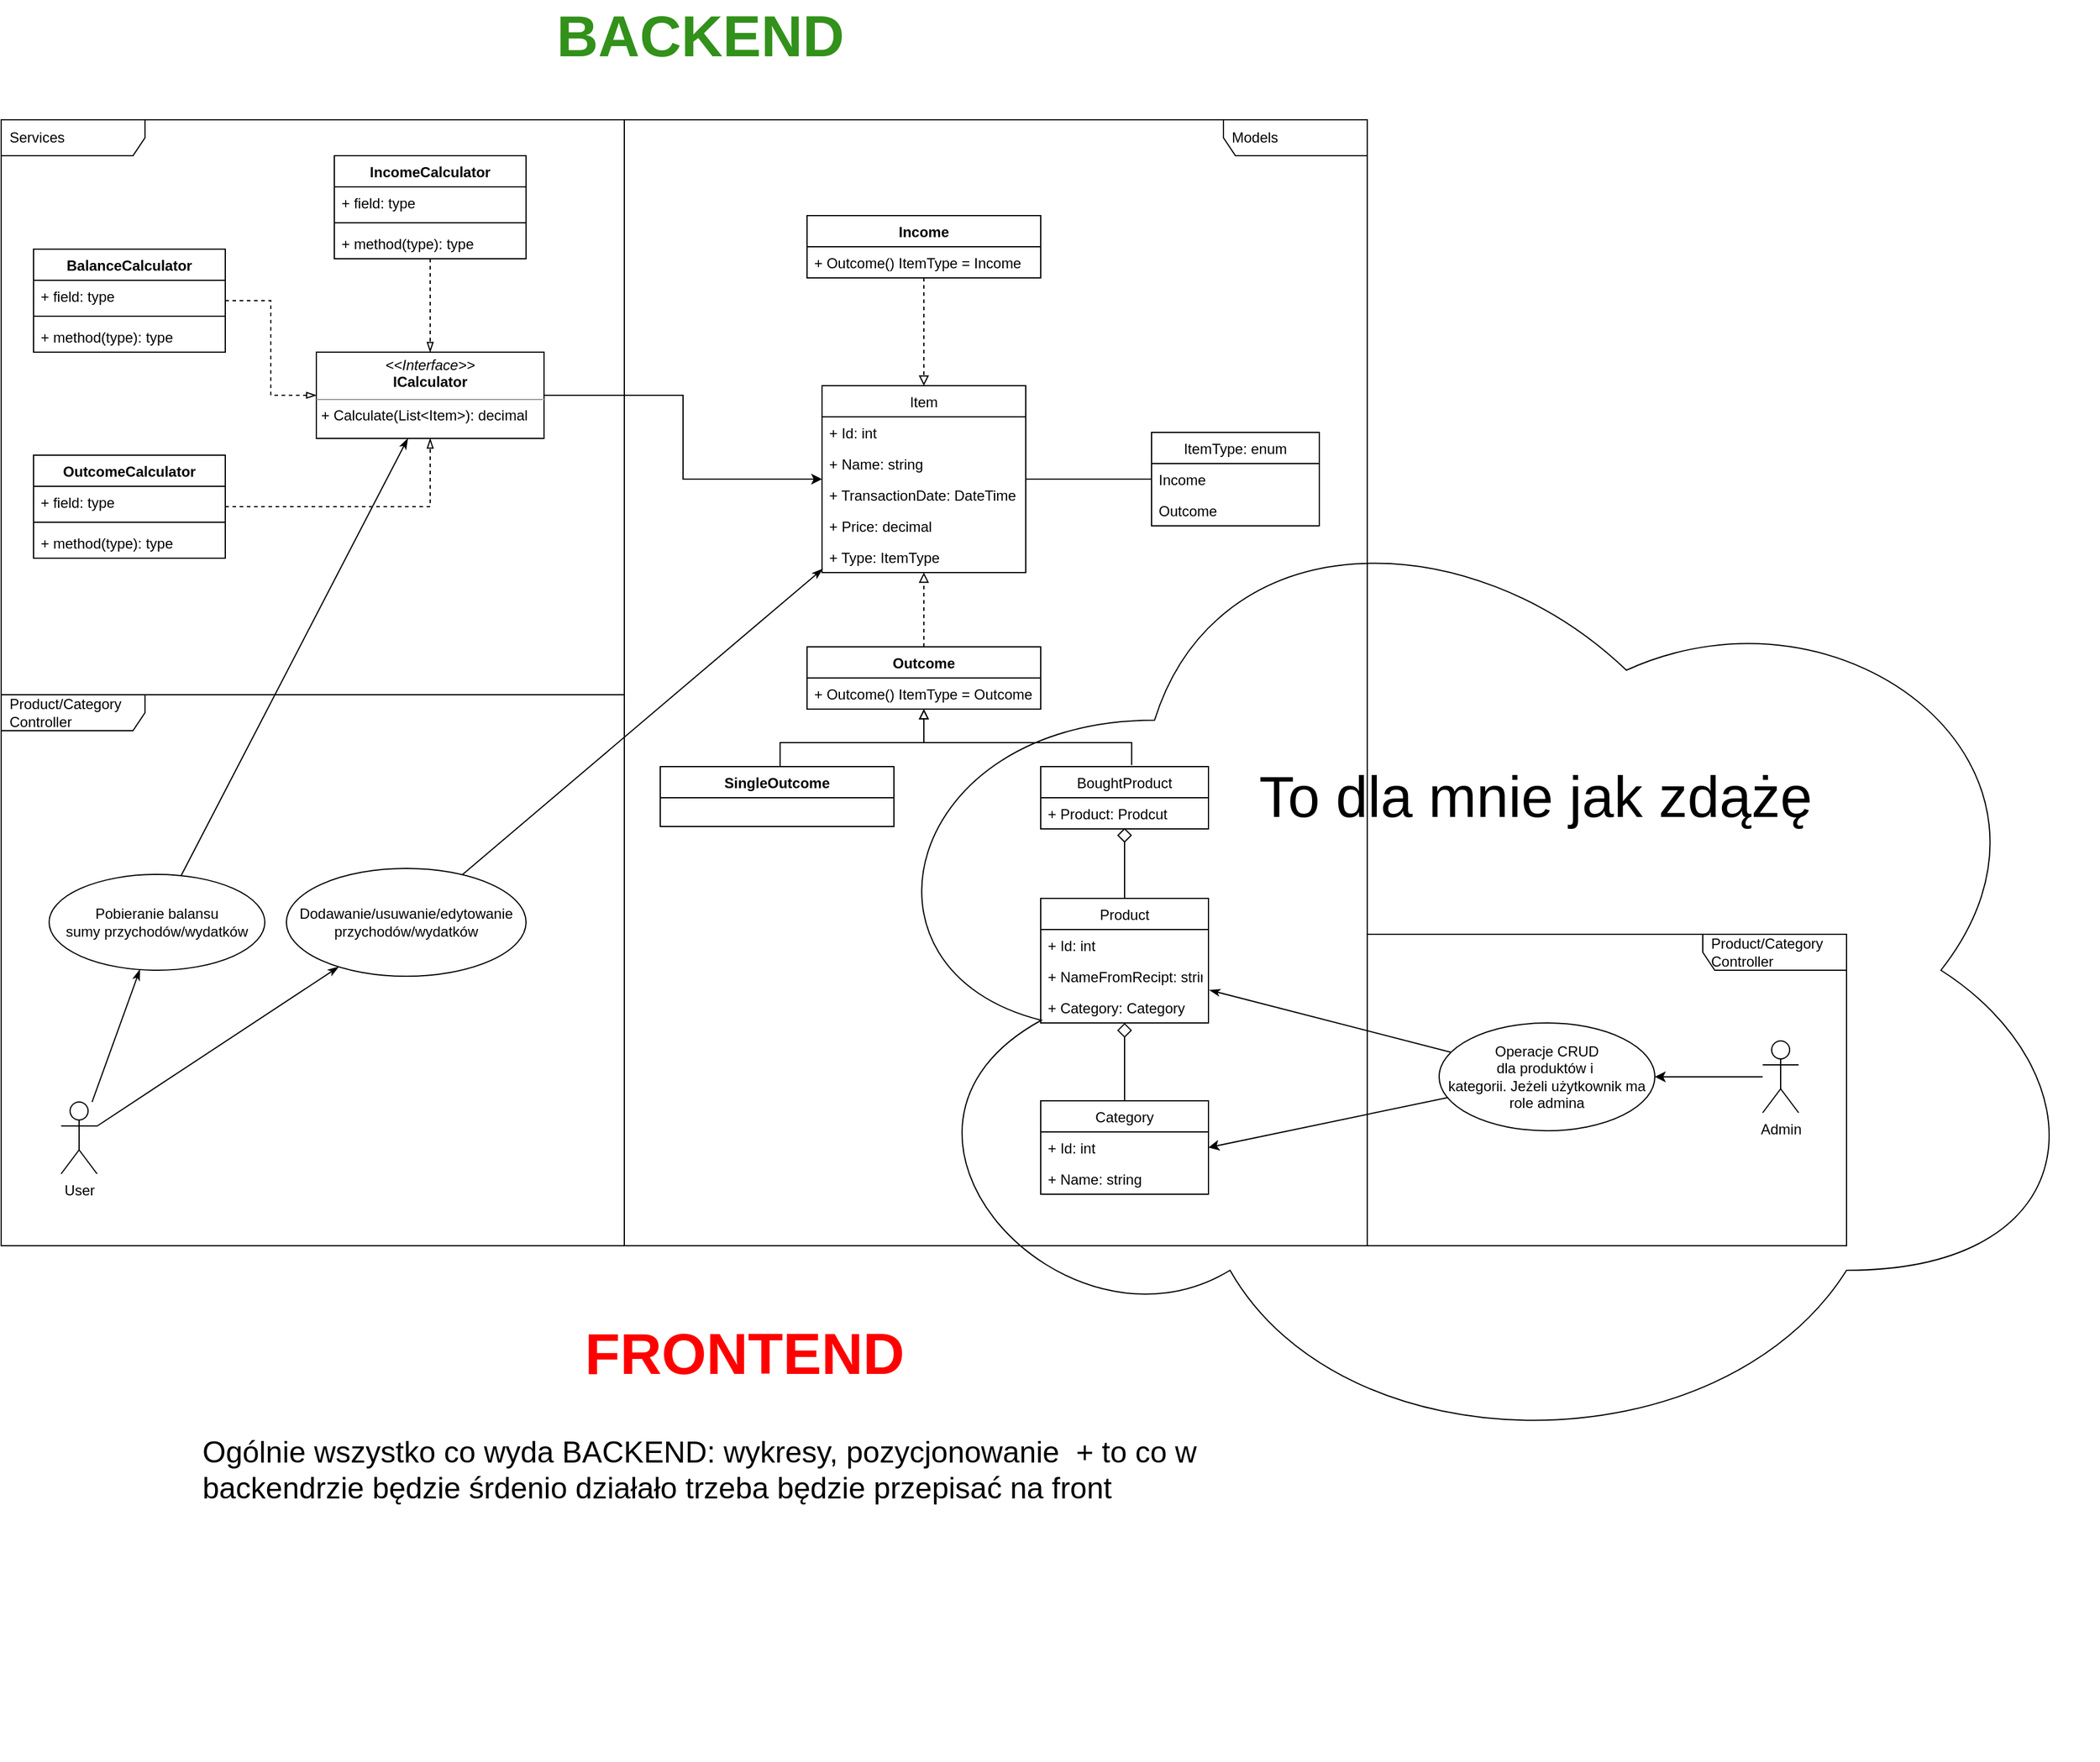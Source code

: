 <mxfile version="20.0.1" type="device"><diagram id="sAoMRF4t1LW-K3BaPJ_5" name="Page-1"><mxGraphModel dx="1311" dy="783" grid="1" gridSize="10" guides="1" tooltips="1" connect="1" arrows="1" fold="1" page="1" pageScale="1" pageWidth="827" pageHeight="1169" math="0" shadow="0"><root><mxCell id="0"/><mxCell id="1" parent="0"/><mxCell id="rZtcJu8a-ZP88wpFxOxL-166" value="" style="ellipse;shape=cloud;whiteSpace=wrap;html=1;glass=0;fontSize=48;fontColor=#000000;fillColor=default;" vertex="1" parent="1"><mxGeometry x="180" y="642.5" width="1050" height="835" as="geometry"/></mxCell><mxCell id="rZtcJu8a-ZP88wpFxOxL-131" value="Product/Category Controller" style="shape=umlFrame;whiteSpace=wrap;html=1;width=120;height=30;boundedLbl=1;verticalAlign=middle;align=left;spacingLeft=5;glass=0;fillColor=default;direction=east;flipV=0;flipH=1;" vertex="1" parent="1"><mxGeometry x="620" y="1030" width="400" height="260" as="geometry"/></mxCell><mxCell id="rZtcJu8a-ZP88wpFxOxL-97" value="Services" style="shape=umlFrame;whiteSpace=wrap;html=1;width=120;height=30;boundedLbl=1;verticalAlign=middle;align=left;spacingLeft=5;glass=0;fillColor=default;" vertex="1" parent="1"><mxGeometry x="-520" y="350" width="520" height="940" as="geometry"/></mxCell><mxCell id="rZtcJu8a-ZP88wpFxOxL-96" value="Models" style="shape=umlFrame;whiteSpace=wrap;html=1;width=120;height=30;boundedLbl=1;verticalAlign=middle;align=left;spacingLeft=5;glass=0;flipV=0;flipH=1;" vertex="1" parent="1"><mxGeometry y="350" width="620" height="940" as="geometry"/></mxCell><mxCell id="rZtcJu8a-ZP88wpFxOxL-35" style="edgeStyle=orthogonalEdgeStyle;rounded=0;orthogonalLoop=1;jettySize=auto;html=1;exitX=0.5;exitY=0;exitDx=0;exitDy=0;endArrow=block;endFill=0;dashed=1;" edge="1" parent="1" source="rZtcJu8a-ZP88wpFxOxL-36" target="rZtcJu8a-ZP88wpFxOxL-19"><mxGeometry relative="1" as="geometry"><mxPoint x="250" y="780" as="sourcePoint"/></mxGeometry></mxCell><mxCell id="rZtcJu8a-ZP88wpFxOxL-104" style="edgeStyle=orthogonalEdgeStyle;rounded=0;orthogonalLoop=1;jettySize=auto;html=1;startArrow=none;startFill=0;endArrow=classic;endFill=1;startSize=6;endSize=6;exitX=1;exitY=0.5;exitDx=0;exitDy=0;" edge="1" parent="1" source="rZtcJu8a-ZP88wpFxOxL-101" target="rZtcJu8a-ZP88wpFxOxL-19"><mxGeometry relative="1" as="geometry"/></mxCell><mxCell id="rZtcJu8a-ZP88wpFxOxL-19" value="Item" style="swimlane;fontStyle=0;childLayout=stackLayout;horizontal=1;startSize=26;fillColor=none;horizontalStack=0;resizeParent=1;resizeParentMax=0;resizeLast=0;collapsible=1;marginBottom=0;swimlaneLine=1;glass=0;" vertex="1" parent="1"><mxGeometry x="165" y="572" width="170" height="156" as="geometry"><mxRectangle x="180" y="585" width="60" height="26" as="alternateBounds"/></mxGeometry></mxCell><mxCell id="rZtcJu8a-ZP88wpFxOxL-20" value="+ Id: int" style="text;strokeColor=none;fillColor=none;align=left;verticalAlign=top;spacingLeft=4;spacingRight=4;overflow=hidden;rotatable=0;points=[[0,0.5],[1,0.5]];portConstraint=eastwest;" vertex="1" parent="rZtcJu8a-ZP88wpFxOxL-19"><mxGeometry y="26" width="170" height="26" as="geometry"/></mxCell><mxCell id="rZtcJu8a-ZP88wpFxOxL-21" value="+ Name: string" style="text;strokeColor=none;fillColor=none;align=left;verticalAlign=top;spacingLeft=4;spacingRight=4;overflow=hidden;rotatable=0;points=[[0,0.5],[1,0.5]];portConstraint=eastwest;" vertex="1" parent="rZtcJu8a-ZP88wpFxOxL-19"><mxGeometry y="52" width="170" height="26" as="geometry"/></mxCell><mxCell id="rZtcJu8a-ZP88wpFxOxL-95" value="+ TransactionDate: DateTime" style="text;strokeColor=none;fillColor=none;align=left;verticalAlign=top;spacingLeft=4;spacingRight=4;overflow=hidden;rotatable=0;points=[[0,0.5],[1,0.5]];portConstraint=eastwest;" vertex="1" parent="rZtcJu8a-ZP88wpFxOxL-19"><mxGeometry y="78" width="170" height="26" as="geometry"/></mxCell><mxCell id="rZtcJu8a-ZP88wpFxOxL-44" value="+ Price: decimal" style="text;strokeColor=none;fillColor=none;align=left;verticalAlign=top;spacingLeft=4;spacingRight=4;overflow=hidden;rotatable=0;points=[[0,0.5],[1,0.5]];portConstraint=eastwest;" vertex="1" parent="rZtcJu8a-ZP88wpFxOxL-19"><mxGeometry y="104" width="170" height="26" as="geometry"/></mxCell><mxCell id="rZtcJu8a-ZP88wpFxOxL-22" value="+ Type: ItemType" style="text;strokeColor=none;fillColor=none;align=left;verticalAlign=top;spacingLeft=4;spacingRight=4;overflow=hidden;rotatable=0;points=[[0,0.5],[1,0.5]];portConstraint=eastwest;" vertex="1" parent="rZtcJu8a-ZP88wpFxOxL-19"><mxGeometry y="130" width="170" height="26" as="geometry"/></mxCell><mxCell id="rZtcJu8a-ZP88wpFxOxL-23" value="ItemType: enum" style="swimlane;fontStyle=0;childLayout=stackLayout;horizontal=1;startSize=26;fillColor=none;horizontalStack=0;resizeParent=1;resizeParentMax=0;resizeLast=0;collapsible=1;marginBottom=0;" vertex="1" parent="1"><mxGeometry x="440" y="611" width="140" height="78" as="geometry"/></mxCell><mxCell id="rZtcJu8a-ZP88wpFxOxL-25" value="Income" style="text;strokeColor=none;fillColor=none;align=left;verticalAlign=top;spacingLeft=4;spacingRight=4;overflow=hidden;rotatable=0;points=[[0,0.5],[1,0.5]];portConstraint=eastwest;" vertex="1" parent="rZtcJu8a-ZP88wpFxOxL-23"><mxGeometry y="26" width="140" height="26" as="geometry"/></mxCell><mxCell id="rZtcJu8a-ZP88wpFxOxL-26" value="Outcome" style="text;strokeColor=none;fillColor=none;align=left;verticalAlign=top;spacingLeft=4;spacingRight=4;overflow=hidden;rotatable=0;points=[[0,0.5],[1,0.5]];portConstraint=eastwest;" vertex="1" parent="rZtcJu8a-ZP88wpFxOxL-23"><mxGeometry y="52" width="140" height="26" as="geometry"/></mxCell><mxCell id="rZtcJu8a-ZP88wpFxOxL-57" style="edgeStyle=orthogonalEdgeStyle;rounded=0;orthogonalLoop=1;jettySize=auto;html=1;endArrow=block;endFill=0;exitX=0.41;exitY=0;exitDx=0;exitDy=0;exitPerimeter=0;" edge="1" parent="1" source="rZtcJu8a-ZP88wpFxOxL-124" target="rZtcJu8a-ZP88wpFxOxL-36"><mxGeometry relative="1" as="geometry"><mxPoint x="82.5" y="890" as="sourcePoint"/><Array as="points"><mxPoint x="130" y="890"/><mxPoint x="130" y="870"/><mxPoint x="250" y="870"/></Array></mxGeometry></mxCell><mxCell id="rZtcJu8a-ZP88wpFxOxL-64" style="edgeStyle=orthogonalEdgeStyle;rounded=0;orthogonalLoop=1;jettySize=auto;html=1;endArrow=block;endFill=0;exitX=0.542;exitY=-0.023;exitDx=0;exitDy=0;exitPerimeter=0;" edge="1" parent="1" source="rZtcJu8a-ZP88wpFxOxL-58" target="rZtcJu8a-ZP88wpFxOxL-36"><mxGeometry relative="1" as="geometry"><Array as="points"><mxPoint x="423" y="870"/><mxPoint x="250" y="870"/></Array></mxGeometry></mxCell><mxCell id="rZtcJu8a-ZP88wpFxOxL-36" value="Outcome" style="swimlane;fontStyle=1;align=center;verticalAlign=top;childLayout=stackLayout;horizontal=1;startSize=26;horizontalStack=0;resizeParent=1;resizeParentMax=0;resizeLast=0;collapsible=1;marginBottom=0;" vertex="1" parent="1"><mxGeometry x="152.5" y="790" width="195" height="52" as="geometry"/></mxCell><mxCell id="rZtcJu8a-ZP88wpFxOxL-39" value="+ Outcome() ItemType = Outcome" style="text;strokeColor=none;fillColor=none;align=left;verticalAlign=top;spacingLeft=4;spacingRight=4;overflow=hidden;rotatable=0;points=[[0,0.5],[1,0.5]];portConstraint=eastwest;" vertex="1" parent="rZtcJu8a-ZP88wpFxOxL-36"><mxGeometry y="26" width="195" height="26" as="geometry"/></mxCell><mxCell id="rZtcJu8a-ZP88wpFxOxL-58" value="BoughtProduct" style="swimlane;fontStyle=0;childLayout=stackLayout;horizontal=1;startSize=26;fillColor=none;horizontalStack=0;resizeParent=1;resizeParentMax=0;resizeLast=0;collapsible=1;marginBottom=0;swimlaneLine=1;glass=0;" vertex="1" parent="1"><mxGeometry x="347.5" y="890" width="140" height="52" as="geometry"><mxRectangle x="180" y="585" width="60" height="26" as="alternateBounds"/></mxGeometry></mxCell><mxCell id="rZtcJu8a-ZP88wpFxOxL-60" value="+ Product: Prodcut" style="text;strokeColor=none;fillColor=none;align=left;verticalAlign=top;spacingLeft=4;spacingRight=4;overflow=hidden;rotatable=0;points=[[0,0.5],[1,0.5]];portConstraint=eastwest;" vertex="1" parent="rZtcJu8a-ZP88wpFxOxL-58"><mxGeometry y="26" width="140" height="26" as="geometry"/></mxCell><mxCell id="rZtcJu8a-ZP88wpFxOxL-65" value="Category" style="swimlane;fontStyle=0;childLayout=stackLayout;horizontal=1;startSize=26;fillColor=none;horizontalStack=0;resizeParent=1;resizeParentMax=0;resizeLast=0;collapsible=1;marginBottom=0;swimlaneLine=1;glass=0;" vertex="1" parent="1"><mxGeometry x="347.5" y="1169" width="140" height="78" as="geometry"><mxRectangle x="180" y="585" width="60" height="26" as="alternateBounds"/></mxGeometry></mxCell><mxCell id="rZtcJu8a-ZP88wpFxOxL-66" value="+ Id: int" style="text;strokeColor=none;fillColor=none;align=left;verticalAlign=top;spacingLeft=4;spacingRight=4;overflow=hidden;rotatable=0;points=[[0,0.5],[1,0.5]];portConstraint=eastwest;" vertex="1" parent="rZtcJu8a-ZP88wpFxOxL-65"><mxGeometry y="26" width="140" height="26" as="geometry"/></mxCell><mxCell id="rZtcJu8a-ZP88wpFxOxL-67" value="+ Name: string" style="text;strokeColor=none;fillColor=none;align=left;verticalAlign=top;spacingLeft=4;spacingRight=4;overflow=hidden;rotatable=0;points=[[0,0.5],[1,0.5]];portConstraint=eastwest;" vertex="1" parent="rZtcJu8a-ZP88wpFxOxL-65"><mxGeometry y="52" width="140" height="26" as="geometry"/></mxCell><mxCell id="rZtcJu8a-ZP88wpFxOxL-76" style="edgeStyle=orthogonalEdgeStyle;rounded=0;orthogonalLoop=1;jettySize=auto;html=1;endArrow=diamond;endFill=0;exitX=0.5;exitY=0;exitDx=0;exitDy=0;startArrow=none;startFill=0;endSize=10;startSize=10;" edge="1" parent="1" source="rZtcJu8a-ZP88wpFxOxL-65" target="rZtcJu8a-ZP88wpFxOxL-70"><mxGeometry relative="1" as="geometry"/></mxCell><mxCell id="rZtcJu8a-ZP88wpFxOxL-77" style="edgeStyle=orthogonalEdgeStyle;rounded=0;orthogonalLoop=1;jettySize=auto;html=1;entryX=0.5;entryY=0.968;entryDx=0;entryDy=0;entryPerimeter=0;startArrow=none;startFill=0;endArrow=diamond;endFill=0;startSize=10;endSize=10;" edge="1" parent="1" source="rZtcJu8a-ZP88wpFxOxL-70" target="rZtcJu8a-ZP88wpFxOxL-60"><mxGeometry relative="1" as="geometry"/></mxCell><mxCell id="rZtcJu8a-ZP88wpFxOxL-70" value="Product" style="swimlane;fontStyle=0;childLayout=stackLayout;horizontal=1;startSize=26;fillColor=none;horizontalStack=0;resizeParent=1;resizeParentMax=0;resizeLast=0;collapsible=1;marginBottom=0;swimlaneLine=1;glass=0;" vertex="1" parent="1"><mxGeometry x="347.5" y="1000" width="140" height="104" as="geometry"><mxRectangle x="180" y="585" width="60" height="26" as="alternateBounds"/></mxGeometry></mxCell><mxCell id="rZtcJu8a-ZP88wpFxOxL-71" value="+ Id: int" style="text;strokeColor=none;fillColor=none;align=left;verticalAlign=top;spacingLeft=4;spacingRight=4;overflow=hidden;rotatable=0;points=[[0,0.5],[1,0.5]];portConstraint=eastwest;" vertex="1" parent="rZtcJu8a-ZP88wpFxOxL-70"><mxGeometry y="26" width="140" height="26" as="geometry"/></mxCell><mxCell id="rZtcJu8a-ZP88wpFxOxL-72" value="+ NameFromRecipt: string" style="text;strokeColor=none;fillColor=none;align=left;verticalAlign=top;spacingLeft=4;spacingRight=4;overflow=hidden;rotatable=0;points=[[0,0.5],[1,0.5]];portConstraint=eastwest;" vertex="1" parent="rZtcJu8a-ZP88wpFxOxL-70"><mxGeometry y="52" width="140" height="26" as="geometry"/></mxCell><mxCell id="rZtcJu8a-ZP88wpFxOxL-74" value="+ Category: Category" style="text;strokeColor=none;fillColor=none;align=left;verticalAlign=top;spacingLeft=4;spacingRight=4;overflow=hidden;rotatable=0;points=[[0,0.5],[1,0.5]];portConstraint=eastwest;" vertex="1" parent="rZtcJu8a-ZP88wpFxOxL-70"><mxGeometry y="78" width="140" height="26" as="geometry"/></mxCell><mxCell id="rZtcJu8a-ZP88wpFxOxL-29" style="edgeStyle=orthogonalEdgeStyle;rounded=0;orthogonalLoop=1;jettySize=auto;html=1;endArrow=none;endFill=0;exitX=0;exitY=0.5;exitDx=0;exitDy=0;endSize=10;startSize=10;startArrow=none;startFill=0;" edge="1" parent="1" source="rZtcJu8a-ZP88wpFxOxL-25" target="rZtcJu8a-ZP88wpFxOxL-19"><mxGeometry relative="1" as="geometry"/></mxCell><mxCell id="rZtcJu8a-ZP88wpFxOxL-86" style="edgeStyle=orthogonalEdgeStyle;rounded=0;orthogonalLoop=1;jettySize=auto;html=1;entryX=0.5;entryY=0;entryDx=0;entryDy=0;startArrow=none;startFill=0;endArrow=block;endFill=0;startSize=6;endSize=6;dashed=1;" edge="1" parent="1" source="rZtcJu8a-ZP88wpFxOxL-84" target="rZtcJu8a-ZP88wpFxOxL-19"><mxGeometry relative="1" as="geometry"/></mxCell><mxCell id="rZtcJu8a-ZP88wpFxOxL-84" value="Income" style="swimlane;fontStyle=1;align=center;verticalAlign=top;childLayout=stackLayout;horizontal=1;startSize=26;horizontalStack=0;resizeParent=1;resizeParentMax=0;resizeLast=0;collapsible=1;marginBottom=0;" vertex="1" parent="1"><mxGeometry x="152.5" y="430" width="195" height="52" as="geometry"/></mxCell><mxCell id="rZtcJu8a-ZP88wpFxOxL-85" value="+ Outcome() ItemType = Income" style="text;strokeColor=none;fillColor=none;align=left;verticalAlign=top;spacingLeft=4;spacingRight=4;overflow=hidden;rotatable=0;points=[[0,0.5],[1,0.5]];portConstraint=eastwest;" vertex="1" parent="rZtcJu8a-ZP88wpFxOxL-84"><mxGeometry y="26" width="195" height="26" as="geometry"/></mxCell><mxCell id="rZtcJu8a-ZP88wpFxOxL-101" value="&lt;p style=&quot;margin:0px;margin-top:4px;text-align:center;&quot;&gt;&lt;i&gt;&amp;lt;&amp;lt;Interface&amp;gt;&amp;gt;&lt;/i&gt;&lt;br&gt;&lt;b&gt;ICalculator&lt;/b&gt;&lt;/p&gt;&lt;hr size=&quot;1&quot;&gt;&lt;p style=&quot;margin:0px;margin-left:4px;&quot;&gt;+ Calculate(List&amp;lt;Item&amp;gt;): decimal&lt;br&gt;&lt;/p&gt;" style="verticalAlign=top;align=left;overflow=fill;fontSize=12;fontFamily=Helvetica;html=1;glass=0;fillColor=default;" vertex="1" parent="1"><mxGeometry x="-257" y="544" width="190" height="72" as="geometry"/></mxCell><mxCell id="rZtcJu8a-ZP88wpFxOxL-123" style="edgeStyle=orthogonalEdgeStyle;rounded=0;orthogonalLoop=1;jettySize=auto;html=1;startArrow=none;startFill=0;endArrow=blockThin;endFill=0;startSize=6;endSize=6;dashed=1;" edge="1" parent="1" source="rZtcJu8a-ZP88wpFxOxL-105" target="rZtcJu8a-ZP88wpFxOxL-101"><mxGeometry relative="1" as="geometry"/></mxCell><mxCell id="rZtcJu8a-ZP88wpFxOxL-105" value="BalanceCalculator" style="swimlane;fontStyle=1;align=center;verticalAlign=top;childLayout=stackLayout;horizontal=1;startSize=26;horizontalStack=0;resizeParent=1;resizeParentMax=0;resizeLast=0;collapsible=1;marginBottom=0;glass=0;fillColor=default;" vertex="1" parent="1"><mxGeometry x="-493" y="458" width="160" height="86" as="geometry"/></mxCell><mxCell id="rZtcJu8a-ZP88wpFxOxL-106" value="+ field: type" style="text;strokeColor=none;fillColor=none;align=left;verticalAlign=top;spacingLeft=4;spacingRight=4;overflow=hidden;rotatable=0;points=[[0,0.5],[1,0.5]];portConstraint=eastwest;glass=0;" vertex="1" parent="rZtcJu8a-ZP88wpFxOxL-105"><mxGeometry y="26" width="160" height="26" as="geometry"/></mxCell><mxCell id="rZtcJu8a-ZP88wpFxOxL-107" value="" style="line;strokeWidth=1;fillColor=none;align=left;verticalAlign=middle;spacingTop=-1;spacingLeft=3;spacingRight=3;rotatable=0;labelPosition=right;points=[];portConstraint=eastwest;glass=0;" vertex="1" parent="rZtcJu8a-ZP88wpFxOxL-105"><mxGeometry y="52" width="160" height="8" as="geometry"/></mxCell><mxCell id="rZtcJu8a-ZP88wpFxOxL-108" value="+ method(type): type" style="text;strokeColor=none;fillColor=none;align=left;verticalAlign=top;spacingLeft=4;spacingRight=4;overflow=hidden;rotatable=0;points=[[0,0.5],[1,0.5]];portConstraint=eastwest;glass=0;" vertex="1" parent="rZtcJu8a-ZP88wpFxOxL-105"><mxGeometry y="60" width="160" height="26" as="geometry"/></mxCell><mxCell id="rZtcJu8a-ZP88wpFxOxL-122" style="edgeStyle=orthogonalEdgeStyle;rounded=0;orthogonalLoop=1;jettySize=auto;html=1;entryX=0.5;entryY=0;entryDx=0;entryDy=0;startArrow=none;startFill=0;endArrow=blockThin;endFill=0;startSize=6;endSize=6;dashed=1;" edge="1" parent="1" source="rZtcJu8a-ZP88wpFxOxL-109" target="rZtcJu8a-ZP88wpFxOxL-101"><mxGeometry relative="1" as="geometry"/></mxCell><mxCell id="rZtcJu8a-ZP88wpFxOxL-109" value="IncomeCalculator" style="swimlane;fontStyle=1;align=center;verticalAlign=top;childLayout=stackLayout;horizontal=1;startSize=26;horizontalStack=0;resizeParent=1;resizeParentMax=0;resizeLast=0;collapsible=1;marginBottom=0;glass=0;fillColor=default;" vertex="1" parent="1"><mxGeometry x="-242" y="380" width="160" height="86" as="geometry"/></mxCell><mxCell id="rZtcJu8a-ZP88wpFxOxL-110" value="+ field: type" style="text;strokeColor=none;fillColor=none;align=left;verticalAlign=top;spacingLeft=4;spacingRight=4;overflow=hidden;rotatable=0;points=[[0,0.5],[1,0.5]];portConstraint=eastwest;glass=0;" vertex="1" parent="rZtcJu8a-ZP88wpFxOxL-109"><mxGeometry y="26" width="160" height="26" as="geometry"/></mxCell><mxCell id="rZtcJu8a-ZP88wpFxOxL-111" value="" style="line;strokeWidth=1;fillColor=none;align=left;verticalAlign=middle;spacingTop=-1;spacingLeft=3;spacingRight=3;rotatable=0;labelPosition=right;points=[];portConstraint=eastwest;glass=0;" vertex="1" parent="rZtcJu8a-ZP88wpFxOxL-109"><mxGeometry y="52" width="160" height="8" as="geometry"/></mxCell><mxCell id="rZtcJu8a-ZP88wpFxOxL-112" value="+ method(type): type" style="text;strokeColor=none;fillColor=none;align=left;verticalAlign=top;spacingLeft=4;spacingRight=4;overflow=hidden;rotatable=0;points=[[0,0.5],[1,0.5]];portConstraint=eastwest;glass=0;" vertex="1" parent="rZtcJu8a-ZP88wpFxOxL-109"><mxGeometry y="60" width="160" height="26" as="geometry"/></mxCell><mxCell id="rZtcJu8a-ZP88wpFxOxL-121" style="edgeStyle=orthogonalEdgeStyle;rounded=0;orthogonalLoop=1;jettySize=auto;html=1;startArrow=none;startFill=0;endArrow=blockThin;endFill=0;startSize=6;endSize=6;dashed=1;" edge="1" parent="1" source="rZtcJu8a-ZP88wpFxOxL-113" target="rZtcJu8a-ZP88wpFxOxL-101"><mxGeometry relative="1" as="geometry"/></mxCell><mxCell id="rZtcJu8a-ZP88wpFxOxL-113" value="OutcomeCalculator" style="swimlane;fontStyle=1;align=center;verticalAlign=top;childLayout=stackLayout;horizontal=1;startSize=26;horizontalStack=0;resizeParent=1;resizeParentMax=0;resizeLast=0;collapsible=1;marginBottom=0;glass=0;fillColor=default;" vertex="1" parent="1"><mxGeometry x="-493" y="630" width="160" height="86" as="geometry"/></mxCell><mxCell id="rZtcJu8a-ZP88wpFxOxL-114" value="+ field: type" style="text;strokeColor=none;fillColor=none;align=left;verticalAlign=top;spacingLeft=4;spacingRight=4;overflow=hidden;rotatable=0;points=[[0,0.5],[1,0.5]];portConstraint=eastwest;glass=0;" vertex="1" parent="rZtcJu8a-ZP88wpFxOxL-113"><mxGeometry y="26" width="160" height="26" as="geometry"/></mxCell><mxCell id="rZtcJu8a-ZP88wpFxOxL-115" value="" style="line;strokeWidth=1;fillColor=none;align=left;verticalAlign=middle;spacingTop=-1;spacingLeft=3;spacingRight=3;rotatable=0;labelPosition=right;points=[];portConstraint=eastwest;glass=0;" vertex="1" parent="rZtcJu8a-ZP88wpFxOxL-113"><mxGeometry y="52" width="160" height="8" as="geometry"/></mxCell><mxCell id="rZtcJu8a-ZP88wpFxOxL-116" value="+ method(type): type" style="text;strokeColor=none;fillColor=none;align=left;verticalAlign=top;spacingLeft=4;spacingRight=4;overflow=hidden;rotatable=0;points=[[0,0.5],[1,0.5]];portConstraint=eastwest;glass=0;" vertex="1" parent="rZtcJu8a-ZP88wpFxOxL-113"><mxGeometry y="60" width="160" height="26" as="geometry"/></mxCell><mxCell id="rZtcJu8a-ZP88wpFxOxL-124" value="SingleOutcome" style="swimlane;fontStyle=1;align=center;verticalAlign=top;childLayout=stackLayout;horizontal=1;startSize=26;horizontalStack=0;resizeParent=1;resizeParentMax=0;resizeLast=0;collapsible=1;marginBottom=0;" vertex="1" parent="1"><mxGeometry x="30" y="890" width="195" height="50" as="geometry"/></mxCell><mxCell id="rZtcJu8a-ZP88wpFxOxL-137" style="rounded=0;orthogonalLoop=1;jettySize=auto;html=1;entryX=1;entryY=0.5;entryDx=0;entryDy=0;startArrow=none;startFill=0;endArrow=classic;endFill=1;startSize=6;endSize=6;" edge="1" parent="1" source="rZtcJu8a-ZP88wpFxOxL-127" target="rZtcJu8a-ZP88wpFxOxL-136"><mxGeometry relative="1" as="geometry"/></mxCell><mxCell id="rZtcJu8a-ZP88wpFxOxL-127" value="Admin" style="shape=umlActor;verticalLabelPosition=bottom;verticalAlign=top;html=1;glass=0;fillColor=default;" vertex="1" parent="1"><mxGeometry x="950" y="1119" width="30" height="60" as="geometry"/></mxCell><mxCell id="rZtcJu8a-ZP88wpFxOxL-138" style="edgeStyle=none;rounded=0;orthogonalLoop=1;jettySize=auto;html=1;entryX=1;entryY=0.5;entryDx=0;entryDy=0;startArrow=none;startFill=0;endArrow=classic;endFill=1;startSize=6;endSize=6;" edge="1" parent="1" source="rZtcJu8a-ZP88wpFxOxL-136" target="rZtcJu8a-ZP88wpFxOxL-66"><mxGeometry relative="1" as="geometry"><mxPoint x="815" y="960.004" as="targetPoint"/></mxGeometry></mxCell><mxCell id="rZtcJu8a-ZP88wpFxOxL-155" style="edgeStyle=none;rounded=0;orthogonalLoop=1;jettySize=auto;html=1;startArrow=none;startFill=0;endArrow=classicThin;endFill=1;startSize=6;endSize=6;entryX=1.005;entryY=-0.056;entryDx=0;entryDy=0;entryPerimeter=0;" edge="1" parent="1" source="rZtcJu8a-ZP88wpFxOxL-136" target="rZtcJu8a-ZP88wpFxOxL-74"><mxGeometry relative="1" as="geometry"/></mxCell><mxCell id="rZtcJu8a-ZP88wpFxOxL-136" value="Operacje CRUD&lt;br&gt;dla produktów i&amp;nbsp;&lt;br&gt;kategorii. Jeżeli użytkownik ma role admina" style="ellipse;whiteSpace=wrap;html=1;glass=0;fillColor=default;" vertex="1" parent="1"><mxGeometry x="680" y="1104" width="180" height="90" as="geometry"/></mxCell><mxCell id="rZtcJu8a-ZP88wpFxOxL-139" value="Product/Category Controller" style="shape=umlFrame;whiteSpace=wrap;html=1;width=120;height=30;boundedLbl=1;verticalAlign=middle;align=left;spacingLeft=5;glass=0;fillColor=default;" vertex="1" parent="1"><mxGeometry x="-520" y="830" width="520" height="460" as="geometry"/></mxCell><mxCell id="rZtcJu8a-ZP88wpFxOxL-159" style="edgeStyle=none;rounded=0;orthogonalLoop=1;jettySize=auto;html=1;startArrow=none;startFill=0;endArrow=classicThin;endFill=1;startSize=6;endSize=6;" edge="1" parent="1" source="rZtcJu8a-ZP88wpFxOxL-147" target="rZtcJu8a-ZP88wpFxOxL-156"><mxGeometry relative="1" as="geometry"/></mxCell><mxCell id="rZtcJu8a-ZP88wpFxOxL-160" style="edgeStyle=none;rounded=0;orthogonalLoop=1;jettySize=auto;html=1;startArrow=none;startFill=0;endArrow=classicThin;endFill=1;startSize=6;endSize=6;" edge="1" parent="1" source="rZtcJu8a-ZP88wpFxOxL-147" target="rZtcJu8a-ZP88wpFxOxL-148"><mxGeometry relative="1" as="geometry"/></mxCell><mxCell id="rZtcJu8a-ZP88wpFxOxL-147" value="User" style="shape=umlActor;verticalLabelPosition=bottom;verticalAlign=top;html=1;glass=0;fillColor=default;" vertex="1" parent="1"><mxGeometry x="-470" y="1170" width="30" height="60" as="geometry"/></mxCell><mxCell id="rZtcJu8a-ZP88wpFxOxL-154" style="edgeStyle=none;rounded=0;orthogonalLoop=1;jettySize=auto;html=1;entryX=0.003;entryY=0.883;entryDx=0;entryDy=0;entryPerimeter=0;startArrow=none;startFill=0;endArrow=classicThin;endFill=1;startSize=6;endSize=6;" edge="1" parent="1" source="rZtcJu8a-ZP88wpFxOxL-148" target="rZtcJu8a-ZP88wpFxOxL-22"><mxGeometry relative="1" as="geometry"/></mxCell><mxCell id="rZtcJu8a-ZP88wpFxOxL-148" value="Dodawanie/usuwanie/edytowanie przychodów/wydatków" style="ellipse;whiteSpace=wrap;html=1;glass=0;fillColor=default;" vertex="1" parent="1"><mxGeometry x="-282" y="975" width="200" height="90" as="geometry"/></mxCell><mxCell id="rZtcJu8a-ZP88wpFxOxL-153" style="edgeStyle=none;rounded=0;orthogonalLoop=1;jettySize=auto;html=1;entryX=0.343;entryY=0.026;entryDx=0;entryDy=0;entryPerimeter=0;startArrow=none;startFill=0;endArrow=diamond;endFill=0;startSize=6;endSize=6;" edge="1" parent="1" source="rZtcJu8a-ZP88wpFxOxL-148" target="rZtcJu8a-ZP88wpFxOxL-148"><mxGeometry relative="1" as="geometry"/></mxCell><mxCell id="rZtcJu8a-ZP88wpFxOxL-158" style="edgeStyle=none;rounded=0;orthogonalLoop=1;jettySize=auto;html=1;startArrow=none;startFill=0;endArrow=classicThin;endFill=1;startSize=6;endSize=6;" edge="1" parent="1" source="rZtcJu8a-ZP88wpFxOxL-156" target="rZtcJu8a-ZP88wpFxOxL-101"><mxGeometry relative="1" as="geometry"/></mxCell><mxCell id="rZtcJu8a-ZP88wpFxOxL-156" value="Pobieranie balansu&lt;br&gt;sumy przychodów/wydatków" style="ellipse;whiteSpace=wrap;html=1;glass=0;fillColor=default;" vertex="1" parent="1"><mxGeometry x="-480" y="980" width="180" height="80" as="geometry"/></mxCell><mxCell id="rZtcJu8a-ZP88wpFxOxL-163" value="BACKEND" style="text;html=1;align=center;verticalAlign=middle;resizable=0;points=[];autosize=1;strokeColor=none;fillColor=none;fontSize=48;fontStyle=1;fontColor=#32911A;" vertex="1" parent="1"><mxGeometry x="-67" y="250" width="260" height="60" as="geometry"/></mxCell><mxCell id="rZtcJu8a-ZP88wpFxOxL-164" value="To dla mnie jak zdążę" style="text;html=1;align=center;verticalAlign=middle;resizable=0;points=[];autosize=1;strokeColor=none;fillColor=none;fontSize=48;fontColor=#000000;" vertex="1" parent="1"><mxGeometry x="520" y="885" width="480" height="60" as="geometry"/></mxCell><mxCell id="rZtcJu8a-ZP88wpFxOxL-165" value="FRONTEND" style="text;html=1;align=center;verticalAlign=middle;resizable=0;points=[];autosize=1;strokeColor=none;fillColor=none;fontSize=48;fontColor=#FF0000;fontStyle=1" vertex="1" parent="1"><mxGeometry x="-40" y="1350" width="280" height="60" as="geometry"/></mxCell><mxCell id="rZtcJu8a-ZP88wpFxOxL-167" value="&lt;h1 style=&quot;font-size: 25px;&quot;&gt;&lt;span style=&quot;background-color: initial; font-weight: normal; font-size: 25px;&quot;&gt;Ogólnie wszystko co wyda BACKEND: wykresy, pozycjonowanie&amp;nbsp; + to co w backendrzie będzie śrdenio działało trzeba będzie przepisać na front&lt;/span&gt;&lt;br style=&quot;font-size: 25px;&quot;&gt;&lt;/h1&gt;" style="text;html=1;strokeColor=none;fillColor=none;spacing=5;spacingTop=-20;whiteSpace=wrap;overflow=hidden;rounded=0;glass=0;fontSize=25;fontColor=#000000;" vertex="1" parent="1"><mxGeometry x="-357.5" y="1440" width="970" height="280" as="geometry"/></mxCell></root></mxGraphModel></diagram></mxfile>
